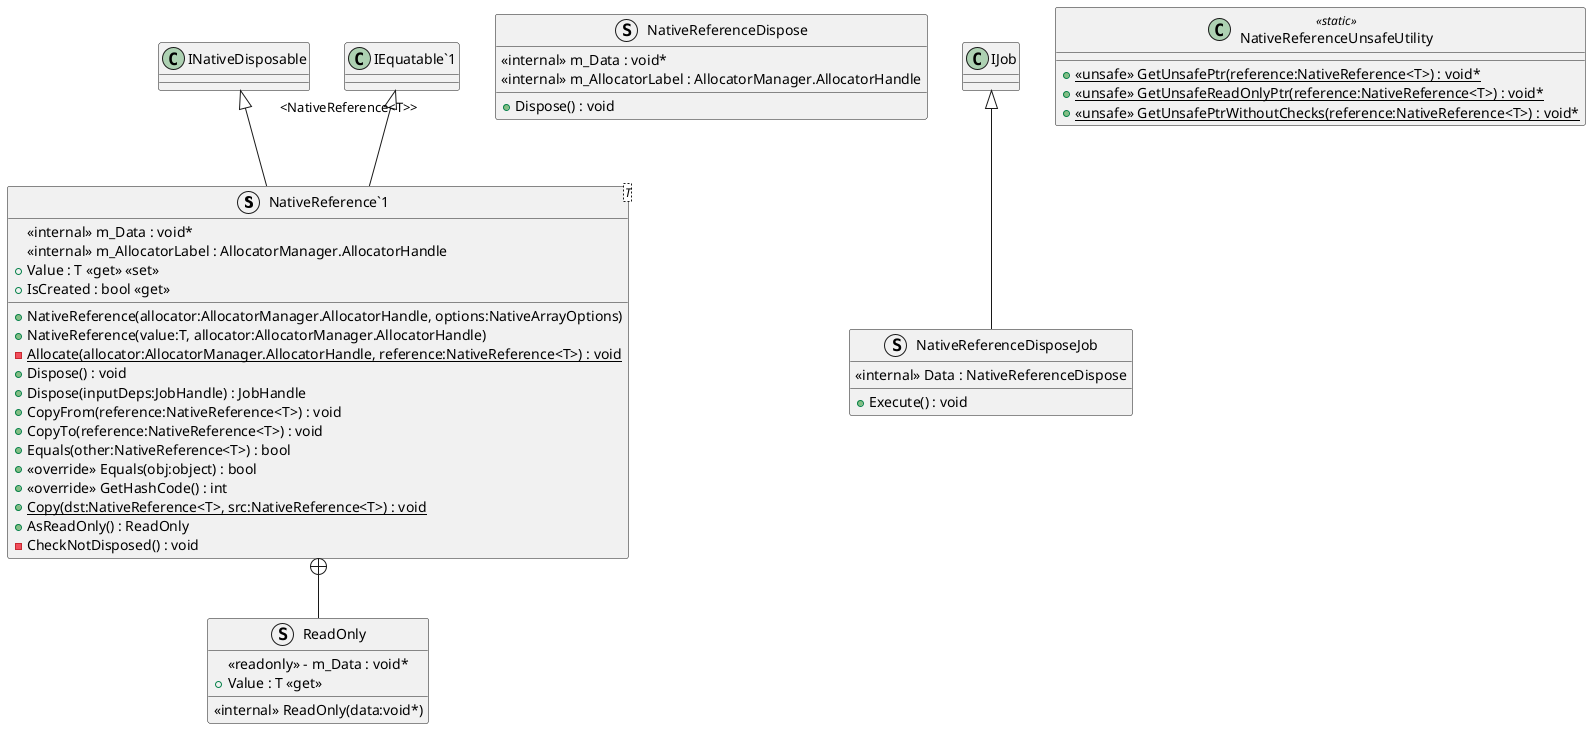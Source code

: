 @startuml
struct "NativeReference`1"<T> {
    <<internal>> m_Data : void*
    <<internal>> m_AllocatorLabel : AllocatorManager.AllocatorHandle
    + NativeReference(allocator:AllocatorManager.AllocatorHandle, options:NativeArrayOptions)
    + NativeReference(value:T, allocator:AllocatorManager.AllocatorHandle)
    {static} - Allocate(allocator:AllocatorManager.AllocatorHandle, reference:NativeReference<T>) : void
    + Value : T <<get>> <<set>>
    + IsCreated : bool <<get>>
    + Dispose() : void
    + Dispose(inputDeps:JobHandle) : JobHandle
    + CopyFrom(reference:NativeReference<T>) : void
    + CopyTo(reference:NativeReference<T>) : void
    + Equals(other:NativeReference<T>) : bool
    + <<override>> Equals(obj:object) : bool
    + <<override>> GetHashCode() : int
    + {static} Copy(dst:NativeReference<T>, src:NativeReference<T>) : void
    + AsReadOnly() : ReadOnly
    - CheckNotDisposed() : void
}
struct NativeReferenceDispose {
    <<internal>> m_Data : void*
    <<internal>> m_AllocatorLabel : AllocatorManager.AllocatorHandle
    + Dispose() : void
}
struct NativeReferenceDisposeJob {
    <<internal>> Data : NativeReferenceDispose
    + Execute() : void
}
class NativeReferenceUnsafeUtility <<static>> {
    + {static} <<unsafe>> GetUnsafePtr(reference:NativeReference<T>) : void*
    + {static} <<unsafe>> GetUnsafeReadOnlyPtr(reference:NativeReference<T>) : void*
    + {static} <<unsafe>> GetUnsafePtrWithoutChecks(reference:NativeReference<T>) : void*
}
struct ReadOnly {
    <<readonly>> - m_Data : void*
    <<internal>> ReadOnly(data:void*)
    + Value : T <<get>>
}
INativeDisposable <|-- "NativeReference`1"
"IEquatable`1" "<NativeReference<T>>" <|-- "NativeReference`1"
IJob <|-- NativeReferenceDisposeJob
"NativeReference`1" +-- ReadOnly
@enduml
